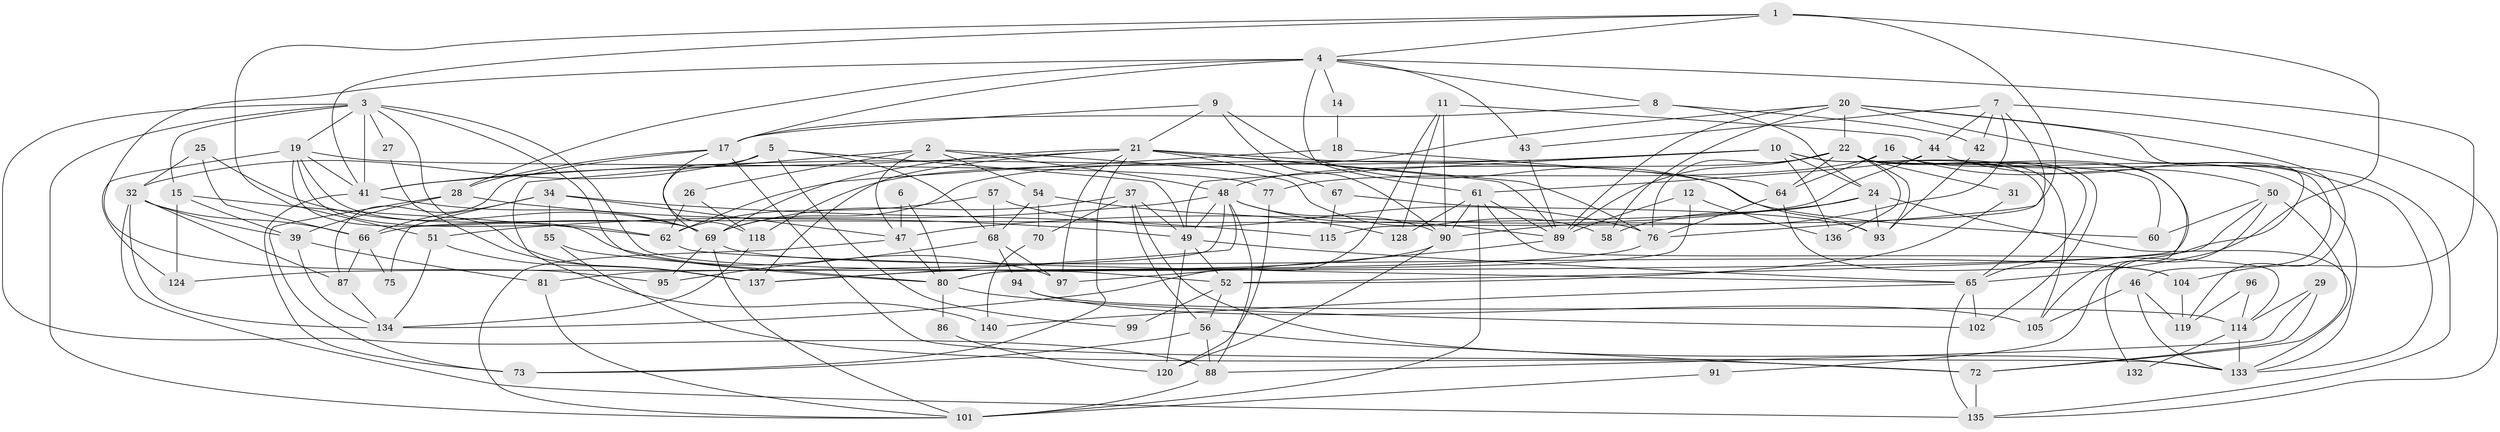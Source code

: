 // original degree distribution, {4: 0.2978723404255319, 5: 0.19148936170212766, 6: 0.09929078014184398, 2: 0.12056737588652482, 3: 0.2553191489361702, 7: 0.03546099290780142}
// Generated by graph-tools (version 1.1) at 2025/11/02/27/25 16:11:17]
// undirected, 95 vertices, 229 edges
graph export_dot {
graph [start="1"]
  node [color=gray90,style=filled];
  1 [super="+13"];
  2 [super="+33"];
  3 [super="+45"];
  4 [super="+63"];
  5 [super="+40"];
  6;
  7 [super="+103"];
  8;
  9;
  10 [super="+35"];
  11 [super="+112"];
  12 [super="+59"];
  14;
  15;
  16 [super="+138"];
  17 [super="+38"];
  18;
  19 [super="+30"];
  20 [super="+23"];
  21 [super="+125"];
  22 [super="+107"];
  24 [super="+83"];
  25;
  26;
  27;
  28 [super="+36"];
  29;
  31;
  32 [super="+53"];
  34 [super="+71"];
  37 [super="+127"];
  39 [super="+78"];
  41 [super="+85"];
  42;
  43;
  44 [super="+100"];
  46;
  47;
  48 [super="+74"];
  49 [super="+113"];
  50 [super="+131"];
  51 [super="+122"];
  52;
  54;
  55;
  56 [super="+126"];
  57;
  58;
  60;
  61 [super="+82"];
  62;
  64 [super="+129"];
  65 [super="+121"];
  66 [super="+92"];
  67;
  68 [super="+98"];
  69 [super="+116"];
  70;
  72 [super="+84"];
  73;
  75;
  76 [super="+79"];
  77;
  80 [super="+111"];
  81 [super="+141"];
  86;
  87;
  88 [super="+110"];
  89 [super="+106"];
  90 [super="+108"];
  91;
  93 [super="+117"];
  94 [super="+130"];
  95;
  96;
  97;
  99;
  101 [super="+109"];
  102;
  104;
  105;
  114 [super="+123"];
  115;
  118;
  119;
  120;
  124;
  128;
  132;
  133;
  134 [super="+139"];
  135;
  136;
  137;
  140;
  1 -- 65 [weight=2];
  1 -- 115;
  1 -- 4;
  1 -- 41;
  1 -- 51;
  2 -- 140;
  2 -- 58;
  2 -- 26;
  2 -- 54;
  2 -- 47;
  2 -- 48;
  3 -- 88;
  3 -- 52;
  3 -- 80;
  3 -- 137;
  3 -- 19;
  3 -- 41;
  3 -- 27;
  3 -- 15;
  3 -- 101;
  4 -- 104;
  4 -- 61 [weight=2];
  4 -- 8;
  4 -- 14;
  4 -- 17;
  4 -- 43;
  4 -- 95;
  4 -- 28;
  5 -- 69;
  5 -- 49;
  5 -- 99;
  5 -- 68;
  5 -- 32;
  6 -- 47;
  6 -- 80;
  7 -- 42;
  7 -- 135;
  7 -- 44;
  7 -- 43;
  7 -- 76;
  7 -- 90;
  8 -- 17;
  8 -- 42;
  8 -- 24;
  9 -- 21;
  9 -- 93;
  9 -- 17;
  9 -- 90;
  10 -- 69;
  10 -- 24;
  10 -- 65;
  10 -- 49;
  10 -- 136;
  10 -- 105;
  10 -- 41;
  11 -- 134;
  11 -- 128;
  11 -- 90 [weight=2];
  11 -- 44;
  12 -- 136;
  12 -- 89;
  12 -- 80 [weight=2];
  14 -- 18;
  15 -- 62;
  15 -- 124;
  15 -- 39;
  16 -- 80;
  16 -- 50;
  16 -- 133;
  16 -- 77;
  16 -- 64;
  17 -- 28;
  17 -- 87;
  17 -- 118;
  17 -- 133;
  18 -- 62;
  18 -- 64;
  19 -- 69;
  19 -- 41;
  19 -- 124;
  19 -- 97;
  19 -- 77;
  19 -- 62;
  20 -- 89;
  20 -- 58;
  20 -- 91;
  20 -- 118;
  20 -- 46;
  20 -- 22;
  20 -- 119;
  21 -- 137;
  21 -- 60;
  21 -- 73;
  21 -- 97;
  21 -- 89;
  21 -- 67;
  21 -- 41;
  21 -- 76;
  21 -- 69;
  22 -- 48;
  22 -- 60;
  22 -- 102;
  22 -- 136;
  22 -- 65;
  22 -- 132;
  22 -- 89;
  22 -- 93;
  22 -- 31;
  22 -- 76;
  22 -- 64;
  24 -- 47;
  24 -- 58;
  24 -- 93;
  24 -- 133;
  25 -- 69;
  25 -- 66;
  25 -- 32;
  26 -- 62;
  26 -- 118;
  27 -- 137;
  28 -- 49;
  28 -- 39;
  28 -- 73;
  29 -- 72;
  29 -- 114;
  29 -- 88;
  31 -- 52;
  32 -- 87;
  32 -- 134;
  32 -- 66;
  32 -- 39;
  32 -- 135;
  34 -- 55;
  34 -- 66;
  34 -- 75;
  34 -- 115;
  34 -- 47;
  37 -- 49;
  37 -- 56;
  37 -- 69;
  37 -- 70;
  37 -- 133;
  39 -- 134;
  39 -- 81;
  41 -- 73;
  41 -- 69;
  42 -- 93;
  43 -- 89;
  44 -- 135;
  44 -- 61;
  44 -- 133;
  44 -- 66;
  46 -- 105;
  46 -- 133;
  46 -- 119;
  47 -- 101;
  47 -- 80;
  48 -- 81;
  48 -- 90;
  48 -- 89;
  48 -- 49;
  48 -- 88;
  48 -- 137;
  48 -- 51;
  49 -- 120;
  49 -- 65;
  49 -- 52;
  50 -- 60;
  50 -- 52;
  50 -- 72;
  50 -- 105;
  51 -- 137;
  51 -- 134;
  52 -- 99;
  52 -- 56;
  54 -- 68;
  54 -- 70;
  54 -- 128;
  55 -- 72;
  55 -- 80;
  56 -- 88;
  56 -- 73;
  56 -- 72 [weight=2];
  57 -- 62;
  57 -- 68;
  57 -- 76;
  61 -- 128;
  61 -- 89;
  61 -- 114;
  61 -- 101;
  61 -- 90;
  62 -- 65;
  64 -- 76;
  64 -- 104;
  65 -- 102;
  65 -- 135;
  65 -- 140;
  66 -- 75;
  66 -- 87;
  67 -- 115;
  67 -- 93;
  68 -- 97;
  68 -- 94;
  68 -- 95;
  69 -- 104;
  69 -- 101;
  69 -- 95;
  70 -- 140;
  72 -- 135;
  76 -- 124;
  77 -- 120;
  80 -- 102;
  80 -- 86;
  81 -- 101;
  86 -- 120;
  87 -- 134;
  88 -- 101 [weight=2];
  89 -- 97;
  90 -- 120;
  90 -- 137;
  91 -- 101;
  94 -- 114 [weight=2];
  94 -- 105;
  96 -- 119;
  96 -- 114;
  104 -- 119;
  114 -- 132;
  114 -- 133;
  118 -- 134;
}

